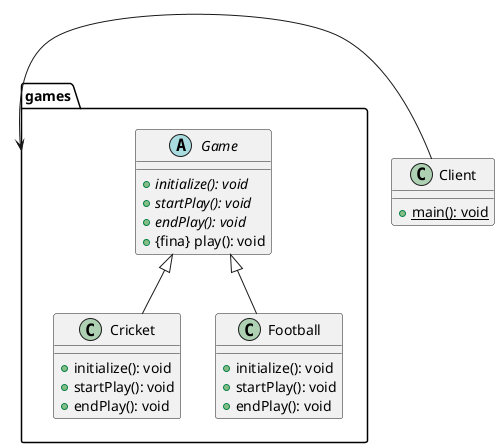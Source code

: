 @startuml

package games {
    abstract Game {
        + {abstract} initialize(): void
        + {abstract} startPlay(): void
        + {abstract} endPlay(): void
        + {fina} play(): void
    }

    class Cricket {
        + initialize(): void
        + startPlay(): void
        + endPlay(): void
    }

    class Football {
        + initialize(): void
        + startPlay(): void
        + endPlay(): void
    }

    Game <|-- Cricket
    Game <|-- Football
}

class Client {
    + {static} main(): void
}

games <-right- Client

@enduml
